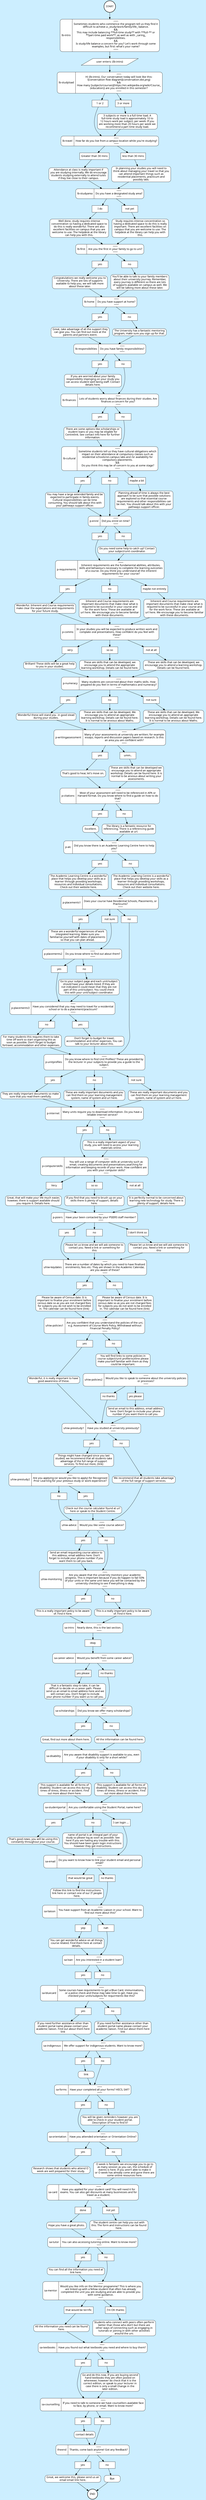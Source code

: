 
digraph {
	ranksep=0.5
	bgcolor="#cceeff" # nice background
	node [style="filled",fillcolor="#ffffff",shape="box",fontname="sans",width="1.2"]
	
	"::START::" [label="START",shape="circle",style="filled,bold",width="0.75"]
	"::END::" [label="END",shape="circle",style="filled,bold",width="0.75"]
	"::START::" -> "lb-intro"


	"p-numeracy" [label="{\N}|{───\nMany students are concerned about their maths skills. How\nprepared do you feel in terms of mathematics and numeracy?\n───\n}",shape="record",style="filled,rounded"]
	{ rank=same; 
		"p-numeracy::0" [label="yes", shape="box", style="filled"]
		"p-numeracy::1" [label="no", shape="box", style="filled"]
		"p-numeracy::2" [label="not sure", shape="box", style="filled"]
	}
	"p-numeracy::0::info" [label="Wonderful these will stand you  in good stead\nduring your studies.", shape="box", style="filled,rounded"]
	"p-numeracy::1::info" [label="These are skills that can be developed. We\nencourage you to attend an appropriate\nlearning workshop. Details can be found here.\nIt is normal to be anxious about Maths.", shape="box", style="filled,rounded"]
	"p-numeracy::2::info" [label="These are skills that can be developed. We\nencourage you to attend an appropriate\nlearning workshop. Details can be found here.\nIt is normal to be anxious about Maths.", shape="box", style="filled,rounded"]
	"p-numeracy" -> "p-numeracy::0" -> "p-numeracy::0::info" -> "p-writingassessment"
	"p-numeracy" -> "p-numeracy::1" -> "p-numeracy::1::info" -> "p-writingassessment"
	"p-numeracy" -> "p-numeracy::2" -> "p-numeracy::2::info" -> "p-writingassessment"


	"p-citations" [label="{\N}|{───\nMost of your assessment will need to be referenced in APA or\nHarvard format. Do you know where to find a guide on how to do\nthat?\n───\n}",shape="record",style="filled,rounded"]
	{ rank=same; 
		"p-citations::0" [label="yes", shape="box", style="filled"]
		"p-citations::1" [label="no", shape="box", style="filled"]
	}
	"p-citations::0::info" [label="Excellent.", shape="box", style="filled,rounded"]
	"p-citations::1::info" [label="The library is a fantastic resource for\nreferencing. There is a referencing guide\navailable at url.", shape="box", style="filled,rounded"]
	"p-citations" -> "p-citations::0" -> "p-citations::0::info" -> "p-alc"
	"p-citations" -> "p-citations::1" -> "p-citations::1::info" -> "p-alc"


	"uhiw-policies1" [label="{\N}|{───\nAre you confident that you understand the policies of the uni,\ne.g. Assessment of Course Work Policy, Withdrawal without\nFinancial Penalty Policy?\n───\n}",shape="record",style="filled,rounded"]
	{ rank=same; 
		"uhiw-policies1::0" [label="yes", shape="box", style="filled"]
		"uhiw-policies1::1" [label="no", shape="box", style="filled"]
	}
	"uhiw-policies1::0::info" [label="Wonderful, it is really important to have\ngood awareness of these.", shape="box", style="filled,rounded"]
	"uhiw-policies1::1::info" [label="You will find links to some policies in\ncourse subject/unit profile/outline please\nmake yourself familiar with them as they\ncould be important.", shape="box", style="filled,rounded"]
	"uhiw-policies1" -> "uhiw-policies1::0" -> "uhiw-policies1::0::info" -> "uhiw-prevstudy1"
	"uhiw-policies1" -> "uhiw-policies1::1" -> "uhiw-policies1::1::info" -> "uhiw-policies2"


	"p-internet" [label="{\N}|{───\nMany units require you to download information. Do you have a\nreliable internet service?\n───\n}",shape="record",style="filled,rounded"]
	{ rank=same; 
		"p-internet::0" [label="yes", shape="box", style="filled"]
		"p-internet::1" [label="no", shape="box", style="filled"]
	}
	"p-internet::1::info" [label="This is a really important aspect of your\nstudy, you will need to access your learning\nmaterials online.", shape="box", style="filled,rounded"]
	"p-internet" -> "p-internet::0" -> "p-computerskills"
	"p-internet" -> "p-internet::1" -> "p-internet::1::info" -> "p-computerskills"


	"uhiw-policies2" [label="{\N}|{───\nWould you like to speak to someone about the university policies\nor processes?\n───\n}",shape="record",style="filled,rounded"]
	{ rank=same; 
		"uhiw-policies2::0" [label="yes please", shape="box", style="filled"]
		"uhiw-policies2::1" [label="no thanks", shape="box", style="filled"]
	}
	"uhiw-policies2::0::info" [label="Send an email to this address, email address\nhere. Don't forget to include your phone\nnumber if you want them to call you.", shape="box", style="filled,rounded"]
	"uhiw-policies2" -> "uhiw-policies2::0" -> "uhiw-policies2::0::info" -> "uhiw-prevstudy1"
	"uhiw-policies2" -> "uhiw-policies2::1" -> "uhiw-prevstudy1"


	"p-writingassessment" [label="{\N}|{───\nMany of your assessments at university are written; for example\nessays, reports and discussion papers based on research. Is this\nan area you are confident with?\n───\n}",shape="record",style="filled,rounded"]
	{ rank=same; 
		"p-writingassessment::0" [label="yes", shape="box", style="filled"]
		"p-writingassessment::1" [label="umm..", shape="box", style="filled"]
	}
	"p-writingassessment::0::info" [label="That's good to hear, let's move on.", shape="box", style="filled,rounded"]
	"p-writingassessment::1::info" [label="These are skills that can be developed we\nencourage you to attend an appropriate\nworkshop. Details can be found here. It is\nnormal to be anxious about writing your\nassessments.", shape="box", style="filled,rounded"]
	"p-writingassessment" -> "p-writingassessment::0" -> "p-writingassessment::0::info" -> "p-citations"
	"p-writingassessment" -> "p-writingassessment::1" -> "p-writingassessment::1::info" -> "p-citations"


	"sa-intro" [label="{\N}|{───\nNearly done, this is the last section.\n───\n}",shape="record",style="filled,rounded"]
	{ rank=same; 
		"sa-intro::0" [label="okay", shape="box", style="filled"]
	}
	"sa-intro" -> "sa-intro::0" -> "sa-career advice"


	"lb-cultural" [label="{\N}|{───\nSometime students tell us they have cultural obligations which\nimpact on their attendance at compulsory classes such as\nresidential schools/on-campus labs and /or availability for\ncompulsory placements.\n&&\n Do you think this may be of concern to you at some stage?\n───\n}",shape="record",style="filled,rounded"]
	{ rank=same; 
		"lb-cultural::0" [label="yes", shape="box", style="filled"]
		"lb-cultural::1" [label="no", shape="box", style="filled"]
		"lb-cultural::2" [label="maybe a bit", shape="box", style="filled"]
	}
	"lb-cultural::0::info" [label="You may have a large extended family and be\nexpected to participate in family events.\nCultural responsibilities can be time\nconsuming. You should talk about this with\nyour pathways support officer.", shape="box", style="filled,rounded"]
	"lb-cultural::2::info" [label="Planning ahead of time is always the best\napproach to be sure that possible solutions\nare explored so that essential course\nrequirements and other responsibilities can\nbe met. You should talk about this with your\npathways support officer.", shape="box", style="filled,rounded"]
	"lb-cultural" -> "lb-cultural::0" -> "lb-cultural::0::info" -> "p-enrol"
	"lb-cultural" -> "lb-cultural::1" -> "p-enrol"
	"lb-cultural" -> "lb-cultural::2" -> "lb-cultural::2::info" -> "p-enrol"


	"uhiw-advice" [label="{\N}|{───\nWould you like some course advice?\n───\n}",shape="record",style="filled,rounded"]
	{ rank=same; 
		"uhiw-advice::0" [label="yes", shape="box", style="filled"]
		"uhiw-advice::1" [label="no", shape="box", style="filled"]
	}
	"uhiw-advice::0::info" [label="Send an email requesting course advice to\nthis address, email address here. Don't\nforget to include your phone number if you\nwant them to call you back.", shape="box", style="filled,rounded"]
	"uhiw-advice" -> "uhiw-advice::0" -> "uhiw-advice::0::info" -> "uhiw-monitoring"
	"uhiw-advice" -> "uhiw-advice::1" -> "uhiw-monitoring"


	"sa-counselling" [label="{\N}|{───\nIf you need to talk to someone we have counsellors available face\nto face, by phone, or email. Want to know more?\n───\n}",shape="record",style="filled,rounded"]
	{ rank=same; 
		"sa-counselling::0" [label="yes", shape="box", style="filled"]
		"sa-counselling::1" [label="no", shape="box", style="filled"]
	}
	"sa-counselling::0::info" [label="contact details", shape="box", style="filled,rounded"]
	"sa-counselling" -> "sa-counselling::0" -> "sa-counselling::0::info" -> "theend"
	"sa-counselling" -> "sa-counselling::1" -> "theend"


	"uhiw-prestudy2" [label="{\N}|{───\nAre you applying (or would you like to apply) for Recognised\nPrior Learning for your previous study or work experience?\n───\n}",shape="record",style="filled,rounded"]
	{ rank=same; 
		"uhiw-prestudy2::0" [label="yes", shape="box", style="filled"]
		"uhiw-prestudy2::1" [label="no", shape="box", style="filled"]
	}
	"uhiw-prestudy2::0::info" [label="Check out the course calculator found at url\nhere or speak to the Student Centre.", shape="box", style="filled,rounded"]
	"uhiw-prestudy2" -> "uhiw-prestudy2::0" -> "uhiw-prestudy2::0::info" -> "uhiw-advice"
	"uhiw-prestudy2" -> "uhiw-prestudy2::1" -> "uhiw-advice"


	"p-computerskills" [label="{\N}|{───\nYou will use a range of computer skills at university such as\nemail, creating documents and presentations,searching for\ninformation and keeping records of your work. How confident are\nyou with your computer skills?\n───\n}",shape="record",style="filled,rounded"]
	{ rank=same; 
		"p-computerskills::0" [label="Very", shape="box", style="filled"]
		"p-computerskills::1" [label="so so", shape="box", style="filled"]
		"p-computerskills::2" [label="not at all", shape="box", style="filled"]
	}
	"p-computerskills::0::info" [label="Great, that will make your life much easier,\nhowever, there is support available should\nyou require it. Details here.", shape="box", style="filled,rounded"]
	"p-computerskills::1::info" [label="If you find that you need to brush up on your\nskills there is plenty of support, details\nhere.", shape="box", style="filled,rounded"]
	"p-computerskills::2::info" [label="It is perfectly normal to be concerned about\nlearning new technology for study. There is\nplenty of support, details here.", shape="box", style="filled,rounded"]
	"p-computerskills" -> "p-computerskills::0" -> "p-computerskills::0::info" -> "p-psiers"
	"p-computerskills" -> "p-computerskills::1" -> "p-computerskills::1::info" -> "p-psiers"
	"p-computerskills" -> "p-computerskills::2" -> "p-computerskills::2::info" -> "p-psiers"


	"lb-studyarea" [label="{\N}|{───\nDo you have a designated study area?\n───\n}",shape="record",style="filled,rounded"]
	{ rank=same; 
		"lb-studyarea::0" [label="I do", shape="box", style="filled"]
		"lb-studyarea::1" [label="not yet", shape="box", style="filled"]
	}
	"lb-studyarea::0::info" [label="Well done, study requires intense\nconcentration so having a dedicated space to\ndo this is really wonderful. There are also\nexcellent facilities on campus that you are\nwelcome to use. The helpdesk at the library\ncan help you with this.", shape="box", style="filled,rounded"]
	"lb-studyarea::1::info" [label="Study requires intense concentration so\nhaving a dedicated space to do this is really\nimportant. There are excellent facilities on\ncampus that you are welcome to use. The\nhelpdesk at the library can help you with\nthis.", shape="box", style="filled,rounded"]
	"lb-studyarea" -> "lb-studyarea::0" -> "lb-studyarea::0::info" -> "lb-first"
	"lb-studyarea" -> "lb-studyarea::1" -> "lb-studyarea::1::info" -> "lb-first"


	"uhiw-keydates" [label="{\N}|{───\nThere are a number of dates by which you need to have finalised\nenrolments, fees etc. They are shown in the Academic Calendar,\nare you aware of these?\n───\n}",shape="record",style="filled,rounded"]
	{ rank=same; 
		"uhiw-keydates::0" [label="yes", shape="box", style="filled"]
		"uhiw-keydates::1" [label="no", shape="box", style="filled"]
	}
	"uhiw-keydates::0::info" [label="Please be aware of Census date. It is\nimportant to finalise your enrolment before\ncensus date so as you are not charged fees\nfor subjects you do not wish to be enrolled\nin. The calendar can be found here (link)", shape="box", style="filled,rounded"]
	"uhiw-keydates::1::info" [label="Please be aware of Census date. It is\nimportant to finalise your enrolment before\ncensus date so as you are not charged fees\nfor subjects you do not wish to be enrolled\nin. The calendar can be found here (link)", shape="box", style="filled,rounded"]
	"uhiw-keydates" -> "uhiw-keydates::0" -> "uhiw-keydates::0::info" -> "uhiw-policies1"
	"uhiw-keydates" -> "uhiw-keydates::1" -> "uhiw-keydates::1::info" -> "uhiw-policies1"


	"lb-travel" [label="{\N}|{───\nHow far do you live from a campus location while you're studying?\n───\n}",shape="record",style="filled,rounded"]
	{ rank=same; 
		"lb-travel::0" [label="Greater than 30 mins", shape="box", style="filled"]
		"lb-travel::1" [label="less than 30 mins", shape="box", style="filled"]
	}
	"lb-travel::0::info" [label="Attendance at class is really important if\nyou are studying internally. We do encourage\nstudents studying externally to attend tutes\nif they live close to their campus.", shape="box", style="filled,rounded"]
	"lb-travel::1::info" [label="In planning your studies you will need to\nthink about managing your travel so that you\ncan attend important things such as\nresidential placements, practicum and\npossibly labs.", shape="box", style="filled,rounded"]
	"lb-travel" -> "lb-travel::0" -> "lb-travel::0::info" -> "lb-studyarea"
	"lb-travel" -> "lb-travel::1" -> "lb-travel::1::info" -> "lb-studyarea"


	"p-unitprofiles" [label="{\N}|{───\nDo you know where to find Unit Profiles? These are provided by\nthe lecturer in your subjects to provide you a guide to the\nsubject.\n───\n}",shape="record",style="filled,rounded"]
	{ rank=same; 
		"p-unitprofiles::0" [label="yes", shape="box", style="filled"]
		"p-unitprofiles::1" [label="no", shape="box", style="filled"]
		"p-unitprofiles::2" [label="not sure", shape="box", style="filled"]
	}
	"p-unitprofiles::0::info" [label="They are really important documents so make\nsure that you read them carefully.", shape="box", style="filled,rounded"]
	"p-unitprofiles::1::info" [label="These are really important documents and you\ncan find them on your learning management\nsystem, name of system and url here.", shape="box", style="filled,rounded"]
	"p-unitprofiles::2::info" [label="These are really important documents and you\ncan find them on your learning management\nsystem, name of system and url here.", shape="box", style="filled,rounded"]
	"p-unitprofiles" -> "p-unitprofiles::0" -> "p-unitprofiles::0::info" -> "p-internet"
	"p-unitprofiles" -> "p-unitprofiles::1" -> "p-unitprofiles::1::info" -> "p-internet"
	"p-unitprofiles" -> "p-unitprofiles::2" -> "p-unitprofiles::2::info" -> "p-internet"


	"sa-bluecard" [label="{\N}|{───\nSome courses have requirements to get a Blue Card, immunisations,\nor a police check and these may take time to get. Have you\nchecked your units/subjects for requirments like this?\n───\n}",shape="record",style="filled,rounded"]
	{ rank=same; 
		"sa-bluecard::0" [label="yes", shape="box", style="filled"]
		"sa-bluecard::1" [label="no", shape="box", style="filled"]
	}
	"sa-bluecard::0::info" [label="If you need further assistance other than\nstudent portal name please contact your\nacademic liaison. Find out about them here\nlink", shape="box", style="filled,rounded"]
	"sa-bluecard::1::info" [label="If you need further assistance other than\nstudent portal name please contact your\nacademic liaison. Find out about them here\nlink", shape="box", style="filled,rounded"]
	"sa-bluecard" -> "sa-bluecard::0" -> "sa-bluecard::0::info" -> "sa-indigenous"
	"sa-bluecard" -> "sa-bluecard::1" -> "sa-bluecard::1::info" -> "sa-indigenous"


	"sa-liaison" [label="{\N}|{───\nYou have support from an Academic Liaison in your school. Want to\nfind out more about this?\n───\n}",shape="record",style="filled,rounded"]
	{ rank=same; 
		"sa-liaison::0" [label="yep", shape="box", style="filled"]
		"sa-liaison::1" [label="nah", shape="box", style="filled"]
	}
	"sa-liaison::0::info" [label="You can get wonderful advice on all things\ncourse related. Find them here at contact\ndetails.", shape="box", style="filled,rounded"]
	"sa-liaison" -> "sa-liaison::0" -> "sa-liaison::0::info" -> "sa-loan"
	"sa-liaison" -> "sa-liaison::1" -> "sa-loan"


	"lb-first" [label="{\N}|{───\nAre you the first in your family to go to uni?\n───\n}",shape="record",style="filled,rounded"]
	{ rank=same; 
		"lb-first::0" [label="yes", shape="box", style="filled"]
		"lb-first::1" [label="no", shape="box", style="filled"]
	}
	"lb-first::0::info" [label="Congratulations we really welcome you to\nUniversity. There are lots of supports\navailable to help you, we will talk more\nabout these later.", shape="box", style="filled,rounded"]
	"lb-first::1::info" [label="You'll be able to talk to your family members\nabout their university journey. Remember,\nevery journey is different so there are lots\nof supports available on campus as well. We\nwill be talking more about these later.", shape="box", style="filled,rounded"]
	"lb-first" -> "lb-first::0" -> "lb-first::0::info" -> "lb-home"
	"lb-first" -> "lb-first::1" -> "lb-first::1::info" -> "lb-home"


	"p-alc" [label="{\N}|{───\nDid you know there is an Academic Learning Centre here to help\nyou?\n───\n}",shape="record",style="filled,rounded"]
	{ rank=same; 
		"p-alc::0" [label="yes", shape="box", style="filled"]
		"p-alc::1" [label="no", shape="box", style="filled"]
	}
	"p-alc::0::info" [label="The Academic Learning Centre is a wonderful\nplace that helps you develop your skills as a\nlearner through providing workshops,\nresources and individual consultations.\nCheck out their website here.", shape="box", style="filled,rounded"]
	"p-alc::1::info" [label="The Academic Learning Centre is a wonderful\nplace that helps you develop your skills as a\nlearner through providing workshops,\nresources and individual consultations.\nCheck out their website here.", shape="box", style="filled,rounded"]
	"p-alc" -> "p-alc::0" -> "p-alc::0::info" -> "p-placements1"
	"p-alc" -> "p-alc::1" -> "p-alc::1::info" -> "p-placements1"


	"sa-forms" [label="{\N}|{───\nHave your completed all your forms? HECS, SAF?\n───\n}",shape="record",style="filled,rounded"]
	{ rank=same; 
		"sa-forms::0" [label="yes", shape="box", style="filled"]
		"sa-forms::1" [label="no", shape="box", style="filled"]
	}
	"sa-forms::1::info" [label="You will be given reminders however you are\nable to check in your student portal.\nDescription of how to find it?", shape="box", style="filled,rounded"]
	"sa-forms" -> "sa-forms::0" -> "sa-orientation"
	"sa-forms" -> "sa-forms::1" -> "sa-forms::1::info" -> "sa-orientation"


	"sa-orientation" [label="{\N}|{───\nHave you attended orientation or Orientation Online?\n───\n}",shape="record",style="filled,rounded"]
	{ rank=same; 
		"sa-orientation::0" [label="yes", shape="box", style="filled"]
		"sa-orientation::1" [label="no", shape="box", style="filled"]
	}
	"sa-orientation::0::info" [label="Research shows that students who attend O\nweek are well prepared for their study.", shape="box", style="filled,rounded"]
	"sa-orientation::1::info" [label="O week is fantastic we encourage you to go to\nas many session as you can, the schedule of\nevents is here. If you aren't able to make it\nor O week has already come and gone there are\nsome online resources here.", shape="box", style="filled,rounded"]
	"sa-orientation" -> "sa-orientation::0" -> "sa-orientation::0::info" -> "sa-card"
	"sa-orientation" -> "sa-orientation::1" -> "sa-orientation::1::info" -> "sa-card"


	"p-psiers" [label="{\N}|{───\nHave your been contacted by your PSIERS staff member?\n───\n}",shape="record",style="filled,rounded"]
	{ rank=same; 
		"p-psiers::0" [label="yes", shape="box", style="filled"]
		"p-psiers::1" [label="no", shape="box", style="filled"]
		"p-psiers::2" [label="I don't think so", shape="box", style="filled"]
	}
	"p-psiers::1::info" [label="Please let us know and we will ask someone to\ncontact you. Need a link or something for\nthis", shape="box", style="filled,rounded"]
	"p-psiers::2::info" [label="Please let us know and we will ask someone to\ncontact you. Need a link or something for\nthis", shape="box", style="filled,rounded"]
	"p-psiers" -> "p-psiers::0" -> "uhiw-keydates"
	"p-psiers" -> "p-psiers::1" -> "p-psiers::1::info" -> "uhiw-keydates"
	"p-psiers" -> "p-psiers::2" -> "p-psiers::2::info" -> "uhiw-keydates"


	"sa-card" [label="{\N}|{───\nHave you applied for your student card? You will need it for\nexams. You can also get discounts at many businesses and for\ntravel as a student.\n───\n}",shape="record",style="filled,rounded"]
	{ rank=same; 
		"sa-card::0" [label="done", shape="box", style="filled"]
		"sa-card::1" [label="not yet", shape="box", style="filled"]
	}
	"sa-card::0::info" [label="Hope you have a great photo.", shape="box", style="filled,rounded"]
	"sa-card::1::info" [label="The student centre can help you out with\nthis. The form and instructions can be found\nhere.", shape="box", style="filled,rounded"]
	"sa-card" -> "sa-card::0" -> "sa-card::0::info" -> "sa-tutor"
	"sa-card" -> "sa-card::1" -> "sa-card::1::info" -> "sa-tutor"


	"sa-studentportal" [label="{\N}|{───\nAre you comfortable using the Student Portal, name here?\n───\n}",shape="record",style="filled,rounded"]
	{ rank=same; 
		"sa-studentportal::0" [label="yes", shape="box", style="filled"]
		"sa-studentportal::1" [label="no", shape="box", style="filled"]
		"sa-studentportal::2" [label="I can login ...", shape="box", style="filled"]
	}
	"sa-studentportal::0::info" [label="That's good news, you will be using this\nconstantly throughout your course.", shape="box", style="filled,rounded"]
	"sa-studentportal::1::info" [label="name of portal is an integral part of your\nstudy so please log as soon as possible. See\nhere if you are having any trouble with this.\nYou should have been given login instructions\nhowever they got instructions.", shape="box", style="filled,rounded"]
	"sa-studentportal" -> "sa-studentportal::0" -> "sa-studentportal::0::info" -> "sa-email"
	"sa-studentportal" -> "sa-studentportal::1" -> "sa-studentportal::1::info" -> "sa-email"
	"sa-studentportal" -> "sa-studentportal::2" -> "sa-email"


	"lb-finances" [label="{\N}|{───\nLots of students worry about finances during their studies. Are\nfinances a concern for you?\n───\n}",shape="record",style="filled,rounded"]
	{ rank=same; 
		"lb-finances::0" [label="yes", shape="box", style="filled"]
		"lb-finances::1" [label="no", shape="box", style="filled"]
	}
	"lb-finances::0::info" [label="There are some options like scholarships or\nstudent loans or you may be eligible for\nCentrelink. See contact info here for further\ninformation.", shape="box", style="filled,rounded"]
	"lb-finances" -> "lb-finances::0" -> "lb-finances::0::info" -> "lb-cultural"
	"lb-finances" -> "lb-finances::1" -> "lb-cultural"


	"lb-studyload" [label="{\N}|{───\nHi \{lb-intro\}. Our conversation today will look like this:\n![conversation flow diagram](conversation.dot.png)\n&&\nHow many [subjects/courses](https://en.wikipedia.org/wiki/Course_\n(education)) are you enrolled in this semester?\n───\n}",shape="record",style="filled,rounded"]
	{ rank=same; 
		"lb-studyload::0" [label="1 or 2", shape="box", style="filled"]
		"lb-studyload::1" [label="3 or more", shape="box", style="filled"]
	}
	"lb-studyload::1::info" [label="3 subjects or more is a full time load. A\nfull-time study load is approximately 10 to\n12 hours work per subject, per week. If you\nare working more than 20 hours per week we\nrecommend a part time study load.", shape="box", style="filled,rounded"]
	"lb-studyload" -> "lb-studyload::0" -> "lb-travel"
	"lb-studyload" -> "lb-studyload::1" -> "lb-studyload::1::info" -> "lb-travel"


	"p-placements2" [label="{\N}|{───\nDo you know where to find out about them?\n───\n}",shape="record",style="filled,rounded"]
	{ rank=same; 
		"p-placements2::0" [label="yes", shape="box", style="filled"]
		"p-placements2::1" [label="no", shape="box", style="filled"]
	}
	"p-placements2::1::info" [label="Go to your subject page and each unit/subject\nshould have your details listed. If they are\nnot indicated it could mean that they are not\npart of this unit/subject. You could check\nthis with your unit/subject coordinator.", shape="box", style="filled,rounded"]
	"p-placements2" -> "p-placements2::0" -> "p-placements3"
	"p-placements2" -> "p-placements2::1" -> "p-placements2::1::info" -> "p-placements3"


	"p-placements3" [label="{\N}|{───\nHave you considered that you may need to travel for a residential\nschool or to do a placement/practicum?\n───\n}",shape="record",style="filled,rounded"]
	{ rank=same; 
		"p-placements3::0" [label="yes", shape="box", style="filled"]
		"p-placements3::1" [label="no", shape="box", style="filled"]
	}
	"p-placements3::0::info" [label="Don't forget to budget for travel,\naccommodation and other expenses. You can\ntalk to your lecturer about this.", shape="box", style="filled,rounded"]
	"p-placements3::1::info" [label="For many students this requires them to take\ntime off work so start organising this as\nsoon as possible. Don't forget to budget\nfortravel, accommodation and other expenses.", shape="box", style="filled,rounded"]
	"p-placements3" -> "p-placements3::0" -> "p-placements3::0::info" -> "p-unitprofiles"
	"p-placements3" -> "p-placements3::1" -> "p-placements3::1::info" -> "p-unitprofiles"


	"p-placements1" [label="{\N}|{───\nDoes your course have Residential Schools, Placements, or\nPracticums?\n───\n}",shape="record",style="filled,rounded"]
	{ rank=same; 
		"p-placements1::0" [label="yes", shape="box", style="filled"]
		"p-placements1::1" [label="no", shape="box", style="filled"]
		"p-placements1::2" [label="not sure", shape="box", style="filled"]
	}
	"p-placements1::0::info" [label="These are a wonderful experiences of work\nintegrated learning. Make sure you\nfamiliarise yourself with dates of placements\nso that you can plan ahead.", shape="box", style="filled,rounded"]
	"p-placements1" -> "p-placements1::0" -> "p-placements1::0::info" -> "p-placements2"
	"p-placements1" -> "p-placements1::1" -> "p-unitprofiles"
	"p-placements1" -> "p-placements1::2" -> "p-placements2"


	"p-comms" [label="{\N}|{───\nIn your studies you will be expected to produce written work and\ncomplate oral presentations. How confident do you feel with\nthese?\n───\n}",shape="record",style="filled,rounded"]
	{ rank=same; 
		"p-comms::0" [label="very", shape="box", style="filled"]
		"p-comms::1" [label="so so", shape="box", style="filled"]
		"p-comms::2" [label="not at all", shape="box", style="filled"]
	}
	"p-comms::0::info" [label="Brilliant! These skills will be a great help\nto you in your studies.", shape="box", style="filled,rounded"]
	"p-comms::1::info" [label="These are skills that can be developed, we\nencourage you to attend the appropriate\nlearning workshop. Details can be found here.", shape="box", style="filled,rounded"]
	"p-comms::2::info" [label="These are skills that can be developed, we\nencourage you to attend a learning workshop.\nDetails can be found here.", shape="box", style="filled,rounded"]
	"p-comms" -> "p-comms::0" -> "p-comms::0::info" -> "p-numeracy"
	"p-comms" -> "p-comms::1" -> "p-comms::1::info" -> "p-numeracy"
	"p-comms" -> "p-comms::2" -> "p-comms::2::info" -> "p-numeracy"


	"sa-scholarships" [label="{\N}|{───\nDid you know we offer many scholarships?\n───\n}",shape="record",style="filled,rounded"]
	{ rank=same; 
		"sa-scholarships::0" [label="yes", shape="box", style="filled"]
		"sa-scholarships::1" [label="no", shape="box", style="filled"]
	}
	"sa-scholarships::0::info" [label="Great, find out more about them here.", shape="box", style="filled,rounded"]
	"sa-scholarships::1::info" [label="All the information can be found here.", shape="box", style="filled,rounded"]
	"sa-scholarships" -> "sa-scholarships::0" -> "sa-scholarships::0::info" -> "sa-disability"
	"sa-scholarships" -> "sa-scholarships::1" -> "sa-scholarships::1::info" -> "sa-disability"


	"sa-career advice" [label="{\N}|{───\nWould you benefit from some career advice?\n───\n}",shape="record",style="filled,rounded"]
	{ rank=same; 
		"sa-career advice::0" [label="yes please", shape="box", style="filled"]
		"sa-career advice::1" [label="no thanks", shape="box", style="filled"]
	}
	"sa-career advice::0::info" [label="That is a fantastic step to take, it can be\ndifficult to decide on a career path. Please\nsend us an email to email address here and we\nwill contact you. Don't forget to include\nyour phone number if you want us to call you.", shape="box", style="filled,rounded"]
	"sa-career advice" -> "sa-career advice::0" -> "sa-career advice::0::info" -> "sa-scholarships"
	"sa-career advice" -> "sa-career advice::1" -> "sa-scholarships"


	"lb-home" [label="{\N}|{───\nDo you have support at home?\n───\n}",shape="record",style="filled,rounded"]
	{ rank=same; 
		"lb-home::0" [label="yes", shape="box", style="filled"]
		"lb-home::1" [label="no", shape="box", style="filled"]
	}
	"lb-home::0::info" [label="Great, take advantage of all the support they\ncan give you. You can find out more at the\nparents and partners event.", shape="box", style="filled,rounded"]
	"lb-home::1::info" [label="The University has a fantastic mentoring\nprogram, make sure you sign up for that.", shape="box", style="filled,rounded"]
	"lb-home" -> "lb-home::0" -> "lb-home::0::info" -> "lb-responsibilities"
	"lb-home" -> "lb-home::1" -> "lb-home::1::info" -> "lb-responsibilities"


	"sa-indigenous" [label="{\N}|{───\nWe offer support for indigenous students. Want to know more?\n───\n}",shape="record",style="filled,rounded"]
	{ rank=same; 
		"sa-indigenous::0" [label="yes", shape="box", style="filled"]
		"sa-indigenous::1" [label="no", shape="box", style="filled"]
	}
	"sa-indigenous::0::info" [label="link", shape="box", style="filled,rounded"]
	"sa-indigenous" -> "sa-indigenous::0" -> "sa-indigenous::0::info" -> "sa-forms"
	"sa-indigenous" -> "sa-indigenous::1" -> "sa-forms"


	"lb-intro" [label="{\N}|{───\nSometimes students who commence the program tell us they find it\ndifficult to achieve a _study/work/family/life_ balance.\n&&\nThis may include balancing **full-time study** with **full-** or\n**part-time paid work**, as well as with _caring_\nresponsibilities.\n&&\nIs study/life balance a concern for you? Let's work through some\nexamples, but first: what's your name?\n───\n}",shape="record",style="filled,rounded"]
	{ rank=same; 
	}
		"lb-intro::collect" [label="user enters: \{lb-intro\}", shape="parallelogram", style="filled"]
		"lb-intro" -> "lb-intro::collect" -> "lb-studyload"


	"sa-email" [label="{\N}|{───\nDo you want to know how to link your student email and personal\nemail?\n───\n}",shape="record",style="filled,rounded"]
	{ rank=same; 
		"sa-email::0" [label="that would be great", shape="box", style="filled"]
		"sa-email::1" [label="no thanks", shape="box", style="filled"]
	}
	"sa-email::0::info" [label="Follow this link to find the instructions\nlink here or contact one of our IT people\nhere.", shape="box", style="filled,rounded"]
	"sa-email" -> "sa-email::0" -> "sa-email::0::info" -> "sa-liaison"
	"sa-email" -> "sa-email::1" -> "sa-liaison"


	"p-requirements" [label="{\N}|{───\nInherent requirements are the fundamental abilities, attributes,\nskills and behaviours necessary to complete the learning outcomes\nof a course. Do you think you understand all the inherent\nrequirements for your course?\n───\n}",shape="record",style="filled,rounded"]
	{ rank=same; 
		"p-requirements::0" [label="yes", shape="box", style="filled"]
		"p-requirements::1" [label="no", shape="box", style="filled"]
		"p-requirements::2" [label="maybe not entirely", shape="box", style="filled"]
	}
	"p-requirements::0::info" [label="Wonderful. Inherent and Course requirements\nmake clear the expectations and requirements\nfor your future study.", shape="box", style="filled,rounded"]
	"p-requirements::1::info" [label="Inherent and Course requirements are\nimportant documents that make clear what is\nrequired to be successful in your course and\nfor the work force. These are available at\nurl here. We encourage you to become familiar\nwith these documents.", shape="box", style="filled,rounded"]
	"p-requirements::2::info" [label="Inherent and Course requirements are\nimportant documents that make clear what is\nrequired to be successful in your course and\nfor the work force. These are available at\nurl here. We encourage you to become familiar\nwith these documents.", shape="box", style="filled,rounded"]
	"p-requirements" -> "p-requirements::0" -> "p-requirements::0::info" -> "p-comms"
	"p-requirements" -> "p-requirements::1" -> "p-requirements::1::info" -> "p-comms"
	"p-requirements" -> "p-requirements::2" -> "p-requirements::2::info" -> "p-comms"


	"sa-textbooks" [label="{\N}|{───\nHave you found out what textbooks you need and where to buy them?\n───\n}",shape="record",style="filled,rounded"]
	{ rank=same; 
		"sa-textbooks::0" [label="yes", shape="box", style="filled"]
		"sa-textbooks::1" [label="no", shape="box", style="filled"]
	}
	"sa-textbooks::1::info" [label="Go and do this now. If you are buying second\nhand textbooks they are often posted on\nwhereever, however do check that it is the\ncorrect edition, or speak to your lecturer in\ncase there is only a small change in the\nlater edition.", shape="box", style="filled,rounded"]
	"sa-textbooks" -> "sa-textbooks::0" -> "sa-counselling"
	"sa-textbooks" -> "sa-textbooks::1" -> "sa-textbooks::1::info" -> "sa-counselling"


	"uhiw-monitoring" [label="{\N}|{───\nAre you aware that the university monitors your academic\nprogress. This is important because if you do happen to fail 50%\nof your units or the same unit twice you will be contacted by the\nuniversity checking to see if everything is okay.\n───\n}",shape="record",style="filled,rounded"]
	{ rank=same; 
		"uhiw-monitoring::0" [label="yes", shape="box", style="filled"]
		"uhiw-monitoring::1" [label="no", shape="box", style="filled"]
	}
	"uhiw-monitoring::0::info" [label="This is a really important policy to be aware\nof. Find it here.", shape="box", style="filled,rounded"]
	"uhiw-monitoring::1::info" [label="This is a really important policy to be aware\nof. Find it here.", shape="box", style="filled,rounded"]
	"uhiw-monitoring" -> "uhiw-monitoring::0" -> "uhiw-monitoring::0::info" -> "sa-intro"
	"uhiw-monitoring" -> "uhiw-monitoring::1" -> "uhiw-monitoring::1::info" -> "sa-intro"


	"p-enrol" [label="{\N}|{───\nDid you enrol on time?\n───\n}",shape="record",style="filled,rounded"]
	{ rank=same; 
		"p-enrol::0" [label="yes", shape="box", style="filled"]
		"p-enrol::1" [label="no", shape="box", style="filled"]
	}
	"p-enrol::1::info" [label="Do you need some help to catch up? Contact\nyour subject/unit coordinator.", shape="box", style="filled,rounded"]
	"p-enrol" -> "p-enrol::0" -> "p-requirements"
	"p-enrol" -> "p-enrol::1" -> "p-enrol::1::info" -> "p-requirements"


	"sa-disability" [label="{\N}|{───\nAre you aware that disability support is available to you, even\nif your disability is only for a short while?\n───\n}",shape="record",style="filled,rounded"]
	{ rank=same; 
		"sa-disability::0" [label="yes", shape="box", style="filled"]
		"sa-disability::1" [label="no", shape="box", style="filled"]
	}
	"sa-disability::0::info" [label="This support is available for all forms of\ndisability. Student can access this during\ntimes of stress, illness or accident. Find\nout more about them here.", shape="box", style="filled,rounded"]
	"sa-disability::1::info" [label="This support is available for all forms of\ndisability. Student can access this during\ntimes of stress, illness or accident. Find\nout more about them here.", shape="box", style="filled,rounded"]
	"sa-disability" -> "sa-disability::0" -> "sa-disability::0::info" -> "sa-studentportal"
	"sa-disability" -> "sa-disability::1" -> "sa-disability::1::info" -> "sa-studentportal"


	"uhiw-prevstudy1" [label="{\N}|{───\nHave you studied  at university previously?\n───\n}",shape="record",style="filled,rounded"]
	{ rank=same; 
		"uhiw-prevstudy1::0" [label="yes", shape="box", style="filled"]
		"uhiw-prevstudy1::1" [label="no", shape="box", style="filled"]
	}
	"uhiw-prevstudy1::0::info" [label="Things might have changed since you last\nstudied, we recommend that all students take\nadvantage of the full range of support\nservices. To find out more, (link)", shape="box", style="filled,rounded"]
	"uhiw-prevstudy1::1::info" [label="We recommend that all students take advantage\nof the full range of support services.", shape="box", style="filled,rounded"]
	"uhiw-prevstudy1" -> "uhiw-prevstudy1::0" -> "uhiw-prevstudy1::0::info" -> "uhiw-prestudy2"
	"uhiw-prevstudy1" -> "uhiw-prevstudy1::1" -> "uhiw-prevstudy1::1::info" -> "uhiw-advice"


	"lb-responsibilities" [label="{\N}|{───\nDo you have family responsibilities?\n───\n}",shape="record",style="filled,rounded"]
	{ rank=same; 
		"lb-responsibilities::0" [label="yes", shape="box", style="filled"]
		"lb-responsibilities::1" [label="no", shape="box", style="filled"]
	}
	"lb-responsibilities::0::info" [label="If you are worried about your family\nresponsibility impinging on your study you\ncan access student well being staff. Contact\ndetails here.", shape="box", style="filled,rounded"]
	"lb-responsibilities" -> "lb-responsibilities::0" -> "lb-responsibilities::0::info" -> "lb-finances"
	"lb-responsibilities" -> "lb-responsibilities::1" -> "lb-finances"


	"theend" [label="{\N}|{───\nThanks, come back anytime! Got any feedback?\n───\n}",shape="record",style="filled,rounded"]
	{ rank=same; 
		"theend::0" [label="yes", shape="box", style="filled"]
		"theend::1" [label="no", shape="box", style="filled"]
	}
	"theend::0::info" [label="Great, we welcome this, please send us an\nemail email link here.", shape="box", style="filled,rounded"]
	"theend::1::info" [label="Bye", shape="box", style="filled,rounded"]
	"theend" -> "theend::0" -> "theend::0::info" -> "::END::"
	"theend" -> "theend::1" -> "theend::1::info" -> "::END::"


	"sa-tutor" [label="{\N}|{───\nYou can also accessing tutoring online. Want to know more?\n───\n}",shape="record",style="filled,rounded"]
	{ rank=same; 
		"sa-tutor::0" [label="yes", shape="box", style="filled"]
		"sa-tutor::1" [label="no", shape="box", style="filled"]
	}
	"sa-tutor::0::info" [label="You can find all the information you need at\nlink here.", shape="box", style="filled,rounded"]
	"sa-tutor" -> "sa-tutor::0" -> "sa-tutor::0::info" -> "sa-mentor"
	"sa-tutor" -> "sa-tutor::1" -> "sa-mentor"


	"sa-loan" [label="{\N}|{───\nAre you interested in a student loan?\n───\n}",shape="record",style="filled,rounded"]
	{ rank=same; 
		"sa-loan::0" [label="yes", shape="box", style="filled"]
		"sa-loan::1" [label="no", shape="box", style="filled"]
	}
	"sa-loan" -> "sa-loan::0" -> "sa-bluecard"
	"sa-loan" -> "sa-loan::1" -> "sa-bluecard"


	"sa-mentor" [label="{\N}|{───\nWould you like info on the Mentor programme? This is where you\nare linked up with a fellow student that often has already\ncompleted the unit you are studying and are able to provide you\nwith some guidance.\n───\n}",shape="record",style="filled,rounded"]
	{ rank=same; 
		"sa-mentor::0" [label="that would be terrific", shape="box", style="filled"]
		"sa-mentor::1" [label="I'm OK thanks", shape="box", style="filled"]
	}
	"sa-mentor::0::info" [label="All the information you need can be found\nhere.", shape="box", style="filled,rounded"]
	"sa-mentor::1::info" [label="Students who connect with peers often perform\nbetter than those who don't but there are\nother ways of connecting such as engaging in\ntutorials or joining in with other activities\naround the uni.", shape="box", style="filled,rounded"]
	"sa-mentor" -> "sa-mentor::0" -> "sa-mentor::0::info" -> "sa-textbooks"
	"sa-mentor" -> "sa-mentor::1" -> "sa-mentor::1::info" -> "sa-textbooks"


}